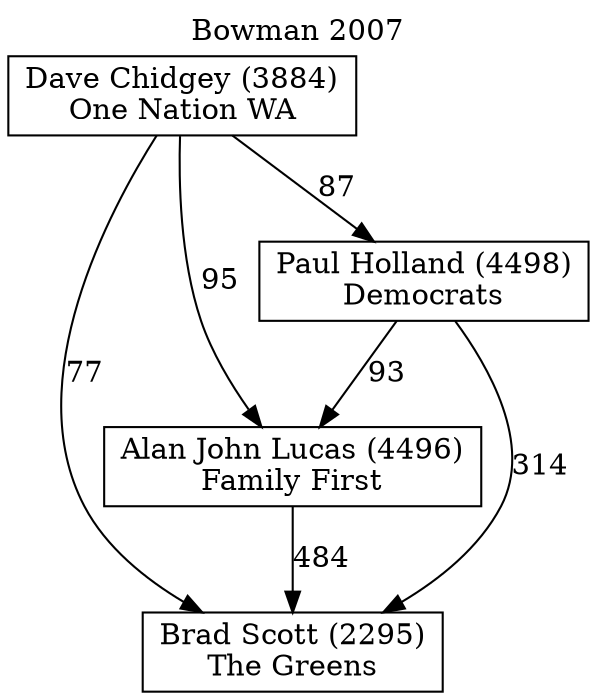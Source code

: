 // House preference flow
digraph "Brad Scott (2295)_Bowman_2007" {
	graph [label="Bowman 2007" labelloc=t mclimit=10]
	node [shape=box]
	"Alan John Lucas (4496)" [label="Alan John Lucas (4496)
Family First"]
	"Brad Scott (2295)" [label="Brad Scott (2295)
The Greens"]
	"Dave Chidgey (3884)" [label="Dave Chidgey (3884)
One Nation WA"]
	"Paul Holland (4498)" [label="Paul Holland (4498)
Democrats"]
	"Alan John Lucas (4496)" -> "Brad Scott (2295)" [label=484]
	"Dave Chidgey (3884)" -> "Alan John Lucas (4496)" [label=95]
	"Dave Chidgey (3884)" -> "Brad Scott (2295)" [label=77]
	"Dave Chidgey (3884)" -> "Paul Holland (4498)" [label=87]
	"Paul Holland (4498)" -> "Alan John Lucas (4496)" [label=93]
	"Paul Holland (4498)" -> "Brad Scott (2295)" [label=314]
}
